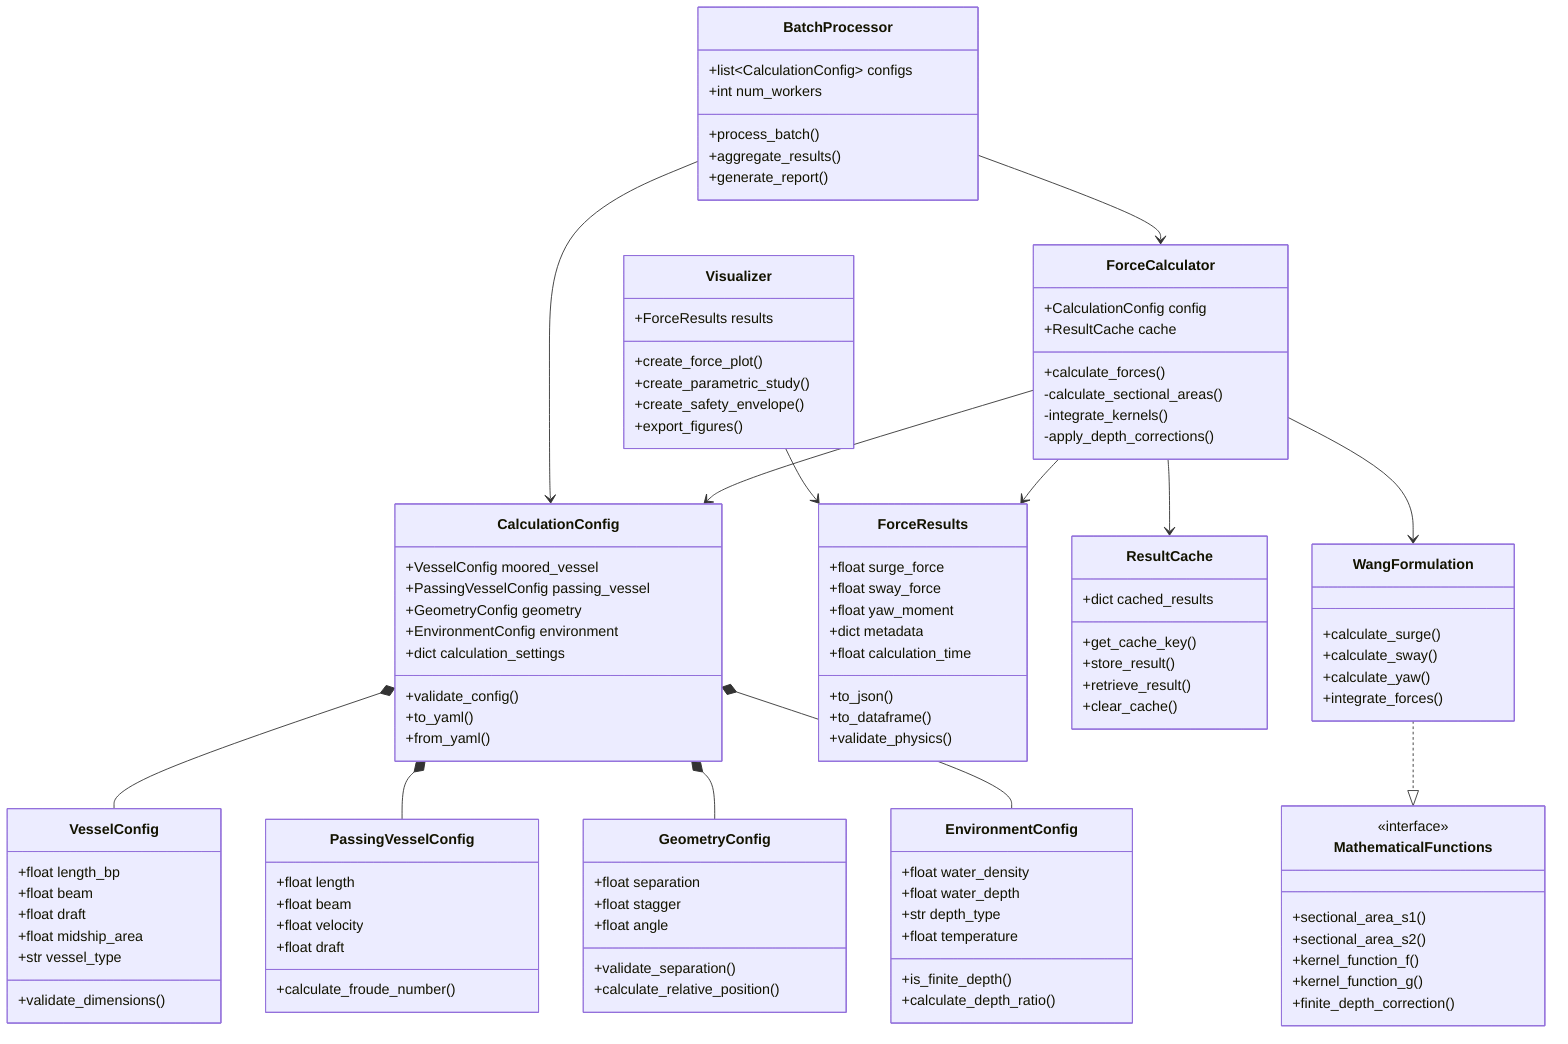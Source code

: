 classDiagram
    class VesselConfig {
        +float length_bp
        +float beam
        +float draft
        +float midship_area
        +str vessel_type
        +validate_dimensions()
    }
    
    class PassingVesselConfig {
        +float length
        +float beam
        +float velocity
        +float draft
        +calculate_froude_number()
    }
    
    class GeometryConfig {
        +float separation
        +float stagger
        +float angle
        +validate_separation()
        +calculate_relative_position()
    }
    
    class EnvironmentConfig {
        +float water_density
        +float water_depth
        +str depth_type
        +float temperature
        +is_finite_depth()
        +calculate_depth_ratio()
    }
    
    class CalculationConfig {
        +VesselConfig moored_vessel
        +PassingVesselConfig passing_vessel
        +GeometryConfig geometry
        +EnvironmentConfig environment
        +dict calculation_settings
        +validate_config()
        +to_yaml()
        +from_yaml()
    }
    
    class ForceCalculator {
        +CalculationConfig config
        +ResultCache cache
        +calculate_forces()
        -calculate_sectional_areas()
        -integrate_kernels()
        -apply_depth_corrections()
    }
    
    class ForceResults {
        +float surge_force
        +float sway_force
        +float yaw_moment
        +dict metadata
        +float calculation_time
        +to_json()
        +to_dataframe()
        +validate_physics()
    }
    
    class ResultCache {
        +dict cached_results
        +get_cache_key()
        +store_result()
        +retrieve_result()
        +clear_cache()
    }
    
    class Visualizer {
        +ForceResults results
        +create_force_plot()
        +create_parametric_study()
        +create_safety_envelope()
        +export_figures()
    }
    
    class BatchProcessor {
        +list~CalculationConfig~ configs
        +int num_workers
        +process_batch()
        +aggregate_results()
        +generate_report()
    }
    
    CalculationConfig *-- VesselConfig
    CalculationConfig *-- PassingVesselConfig
    CalculationConfig *-- GeometryConfig
    CalculationConfig *-- EnvironmentConfig
    
    ForceCalculator --> CalculationConfig
    ForceCalculator --> ForceResults
    ForceCalculator --> ResultCache
    
    Visualizer --> ForceResults
    BatchProcessor --> ForceCalculator
    BatchProcessor --> CalculationConfig
    
    class MathematicalFunctions {
        <<interface>>
        +sectional_area_s1()
        +sectional_area_s2()
        +kernel_function_f()
        +kernel_function_g()
        +finite_depth_correction()
    }
    
    class WangFormulation {
        +calculate_surge()
        +calculate_sway()
        +calculate_yaw()
        +integrate_forces()
    }
    
    WangFormulation ..|> MathematicalFunctions
    ForceCalculator --> WangFormulation